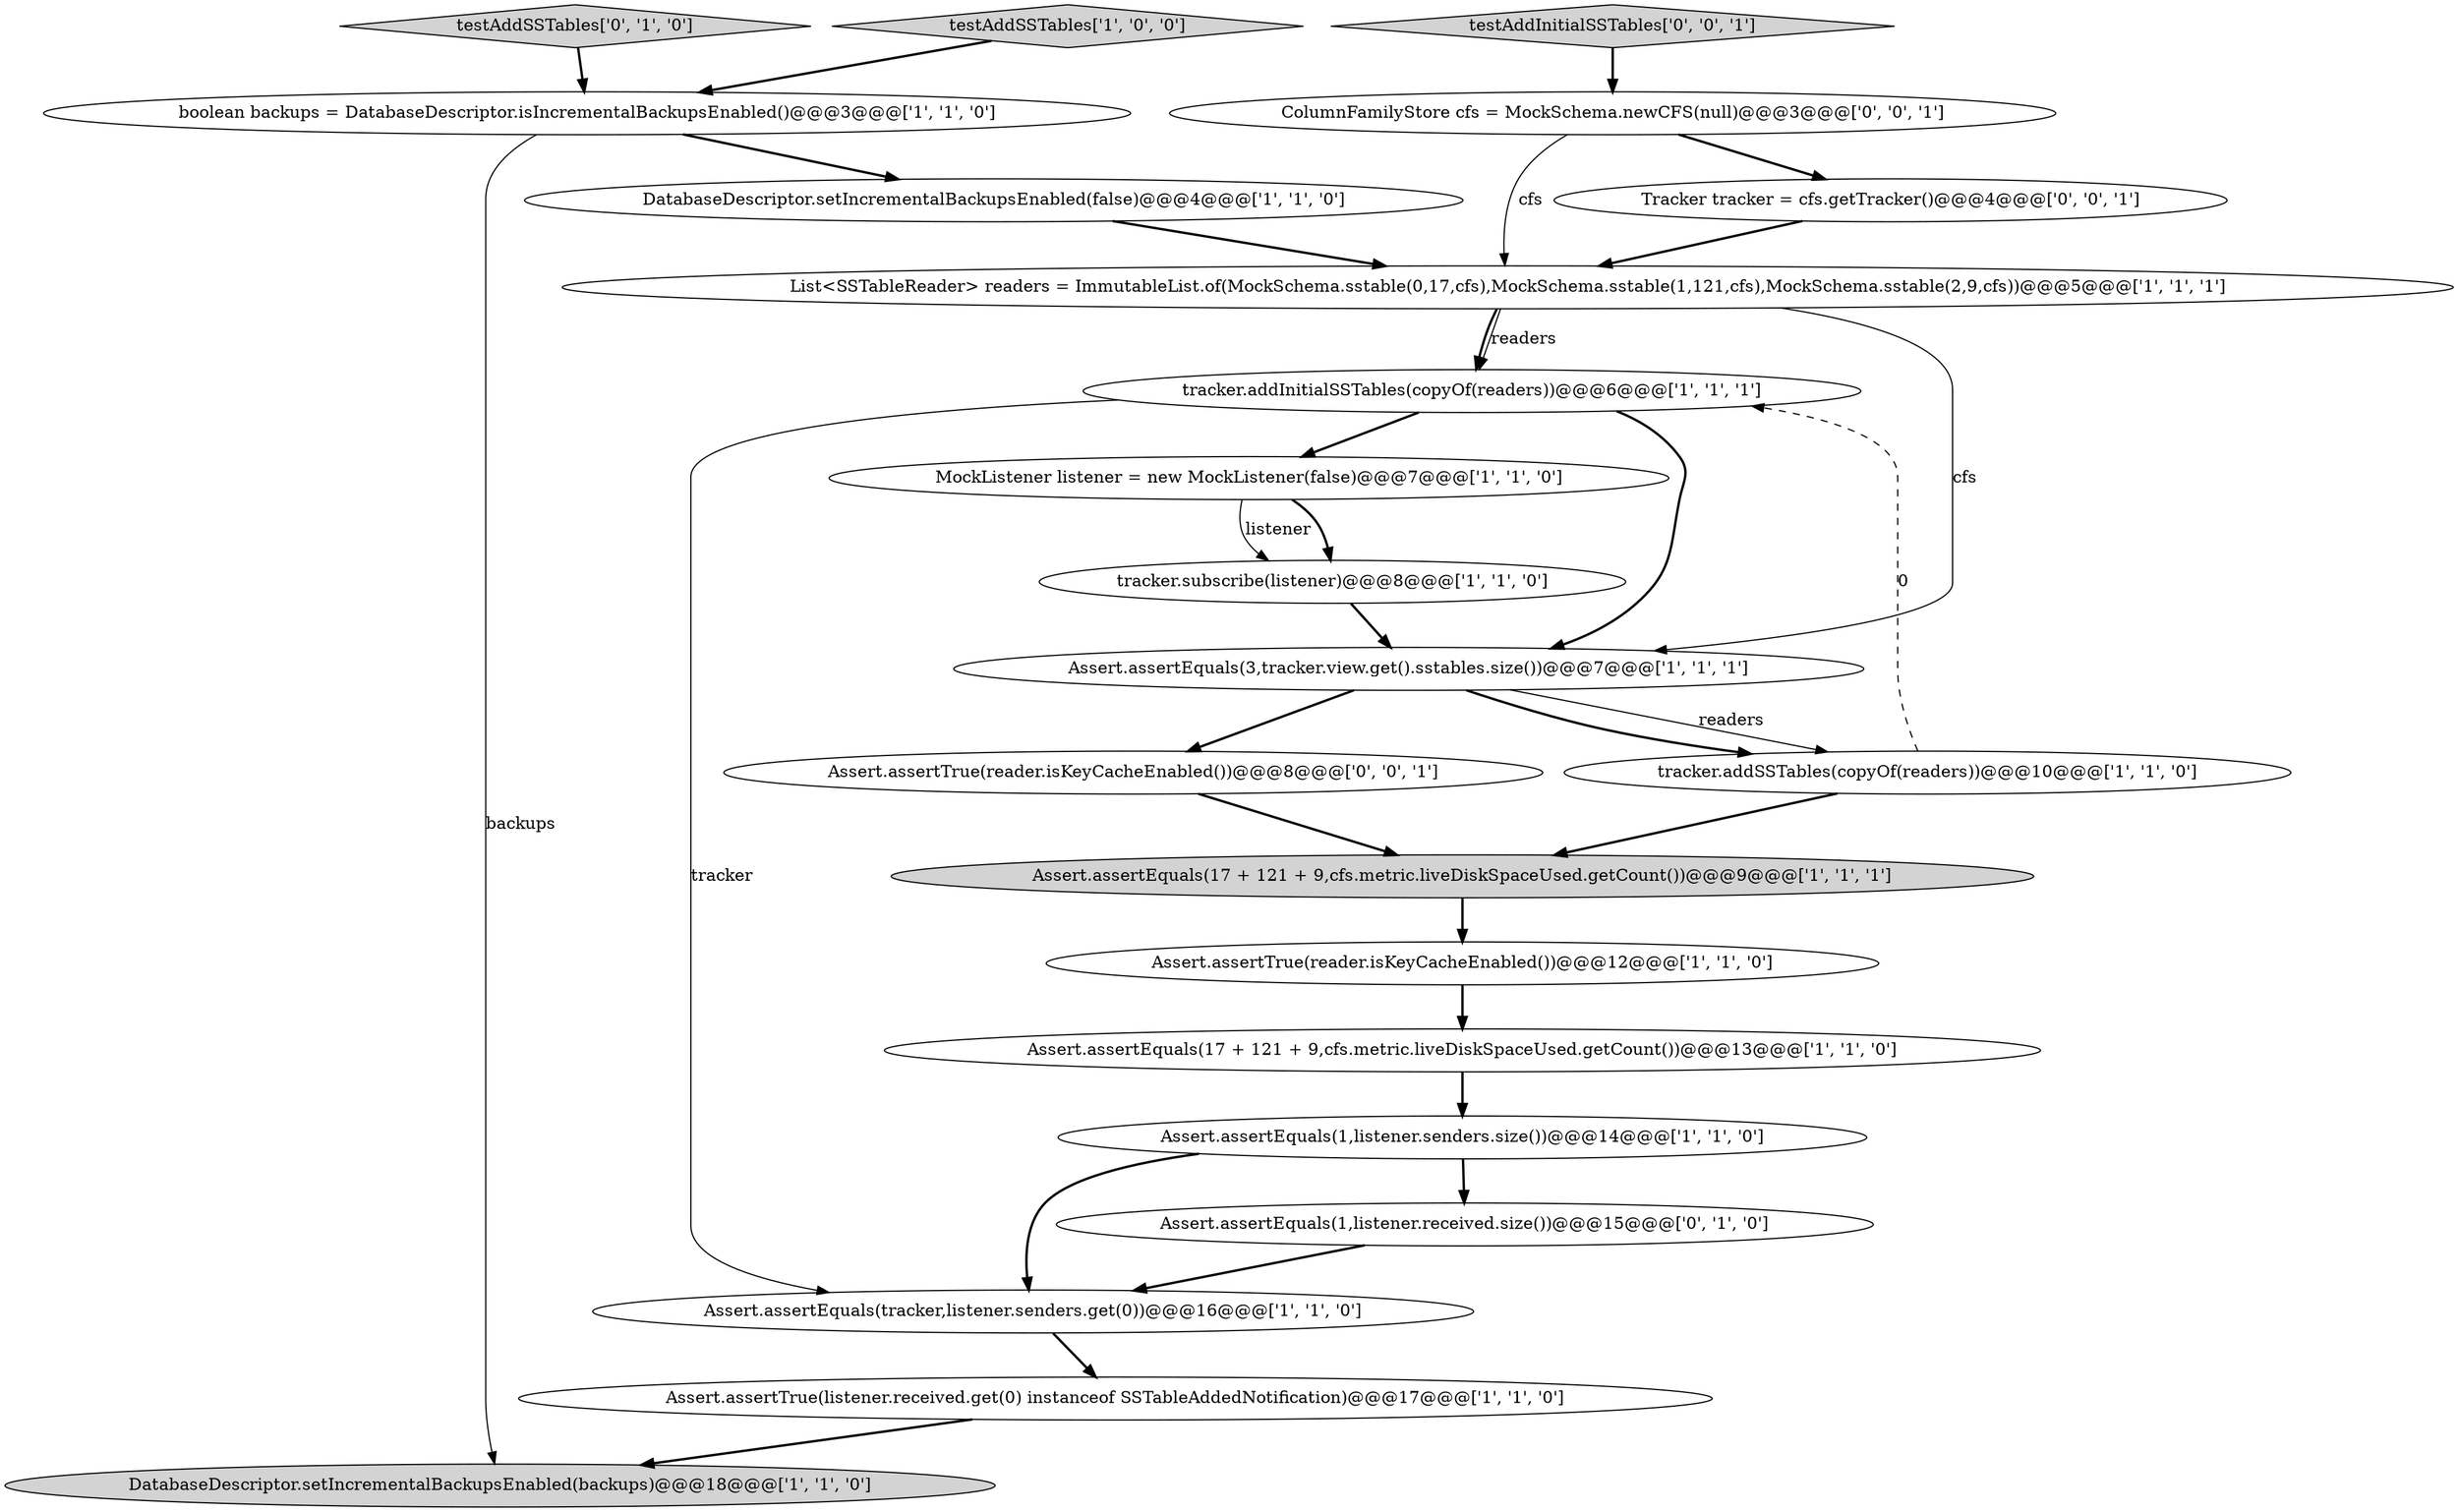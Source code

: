 digraph {
17 [style = filled, label = "Assert.assertEquals(1,listener.received.size())@@@15@@@['0', '1', '0']", fillcolor = white, shape = ellipse image = "AAA1AAABBB2BBB"];
2 [style = filled, label = "DatabaseDescriptor.setIncrementalBackupsEnabled(false)@@@4@@@['1', '1', '0']", fillcolor = white, shape = ellipse image = "AAA0AAABBB1BBB"];
8 [style = filled, label = "Assert.assertTrue(listener.received.get(0) instanceof SSTableAddedNotification)@@@17@@@['1', '1', '0']", fillcolor = white, shape = ellipse image = "AAA0AAABBB1BBB"];
10 [style = filled, label = "DatabaseDescriptor.setIncrementalBackupsEnabled(backups)@@@18@@@['1', '1', '0']", fillcolor = lightgray, shape = ellipse image = "AAA0AAABBB1BBB"];
4 [style = filled, label = "tracker.subscribe(listener)@@@8@@@['1', '1', '0']", fillcolor = white, shape = ellipse image = "AAA0AAABBB1BBB"];
3 [style = filled, label = "boolean backups = DatabaseDescriptor.isIncrementalBackupsEnabled()@@@3@@@['1', '1', '0']", fillcolor = white, shape = ellipse image = "AAA0AAABBB1BBB"];
7 [style = filled, label = "Assert.assertEquals(1,listener.senders.size())@@@14@@@['1', '1', '0']", fillcolor = white, shape = ellipse image = "AAA0AAABBB1BBB"];
11 [style = filled, label = "tracker.addInitialSSTables(copyOf(readers))@@@6@@@['1', '1', '1']", fillcolor = white, shape = ellipse image = "AAA0AAABBB1BBB"];
5 [style = filled, label = "tracker.addSSTables(copyOf(readers))@@@10@@@['1', '1', '0']", fillcolor = white, shape = ellipse image = "AAA0AAABBB1BBB"];
9 [style = filled, label = "Assert.assertEquals(17 + 121 + 9,cfs.metric.liveDiskSpaceUsed.getCount())@@@9@@@['1', '1', '1']", fillcolor = lightgray, shape = ellipse image = "AAA0AAABBB1BBB"];
15 [style = filled, label = "Assert.assertEquals(tracker,listener.senders.get(0))@@@16@@@['1', '1', '0']", fillcolor = white, shape = ellipse image = "AAA0AAABBB1BBB"];
0 [style = filled, label = "Assert.assertTrue(reader.isKeyCacheEnabled())@@@12@@@['1', '1', '0']", fillcolor = white, shape = ellipse image = "AAA0AAABBB1BBB"];
20 [style = filled, label = "ColumnFamilyStore cfs = MockSchema.newCFS(null)@@@3@@@['0', '0', '1']", fillcolor = white, shape = ellipse image = "AAA0AAABBB3BBB"];
19 [style = filled, label = "Tracker tracker = cfs.getTracker()@@@4@@@['0', '0', '1']", fillcolor = white, shape = ellipse image = "AAA0AAABBB3BBB"];
13 [style = filled, label = "testAddSSTables['1', '0', '0']", fillcolor = lightgray, shape = diamond image = "AAA0AAABBB1BBB"];
16 [style = filled, label = "testAddSSTables['0', '1', '0']", fillcolor = lightgray, shape = diamond image = "AAA0AAABBB2BBB"];
14 [style = filled, label = "Assert.assertEquals(3,tracker.view.get().sstables.size())@@@7@@@['1', '1', '1']", fillcolor = white, shape = ellipse image = "AAA0AAABBB1BBB"];
12 [style = filled, label = "MockListener listener = new MockListener(false)@@@7@@@['1', '1', '0']", fillcolor = white, shape = ellipse image = "AAA0AAABBB1BBB"];
18 [style = filled, label = "testAddInitialSSTables['0', '0', '1']", fillcolor = lightgray, shape = diamond image = "AAA0AAABBB3BBB"];
1 [style = filled, label = "Assert.assertEquals(17 + 121 + 9,cfs.metric.liveDiskSpaceUsed.getCount())@@@13@@@['1', '1', '0']", fillcolor = white, shape = ellipse image = "AAA0AAABBB1BBB"];
6 [style = filled, label = "List<SSTableReader> readers = ImmutableList.of(MockSchema.sstable(0,17,cfs),MockSchema.sstable(1,121,cfs),MockSchema.sstable(2,9,cfs))@@@5@@@['1', '1', '1']", fillcolor = white, shape = ellipse image = "AAA0AAABBB1BBB"];
21 [style = filled, label = "Assert.assertTrue(reader.isKeyCacheEnabled())@@@8@@@['0', '0', '1']", fillcolor = white, shape = ellipse image = "AAA0AAABBB3BBB"];
14->5 [style = bold, label=""];
19->6 [style = bold, label=""];
11->12 [style = bold, label=""];
18->20 [style = bold, label=""];
14->5 [style = solid, label="readers"];
3->2 [style = bold, label=""];
14->21 [style = bold, label=""];
6->11 [style = bold, label=""];
12->4 [style = bold, label=""];
6->11 [style = solid, label="readers"];
3->10 [style = solid, label="backups"];
9->0 [style = bold, label=""];
5->9 [style = bold, label=""];
11->15 [style = solid, label="tracker"];
0->1 [style = bold, label=""];
11->14 [style = bold, label=""];
5->11 [style = dashed, label="0"];
20->19 [style = bold, label=""];
20->6 [style = solid, label="cfs"];
6->14 [style = solid, label="cfs"];
17->15 [style = bold, label=""];
16->3 [style = bold, label=""];
12->4 [style = solid, label="listener"];
4->14 [style = bold, label=""];
2->6 [style = bold, label=""];
13->3 [style = bold, label=""];
7->17 [style = bold, label=""];
7->15 [style = bold, label=""];
21->9 [style = bold, label=""];
1->7 [style = bold, label=""];
15->8 [style = bold, label=""];
8->10 [style = bold, label=""];
}
